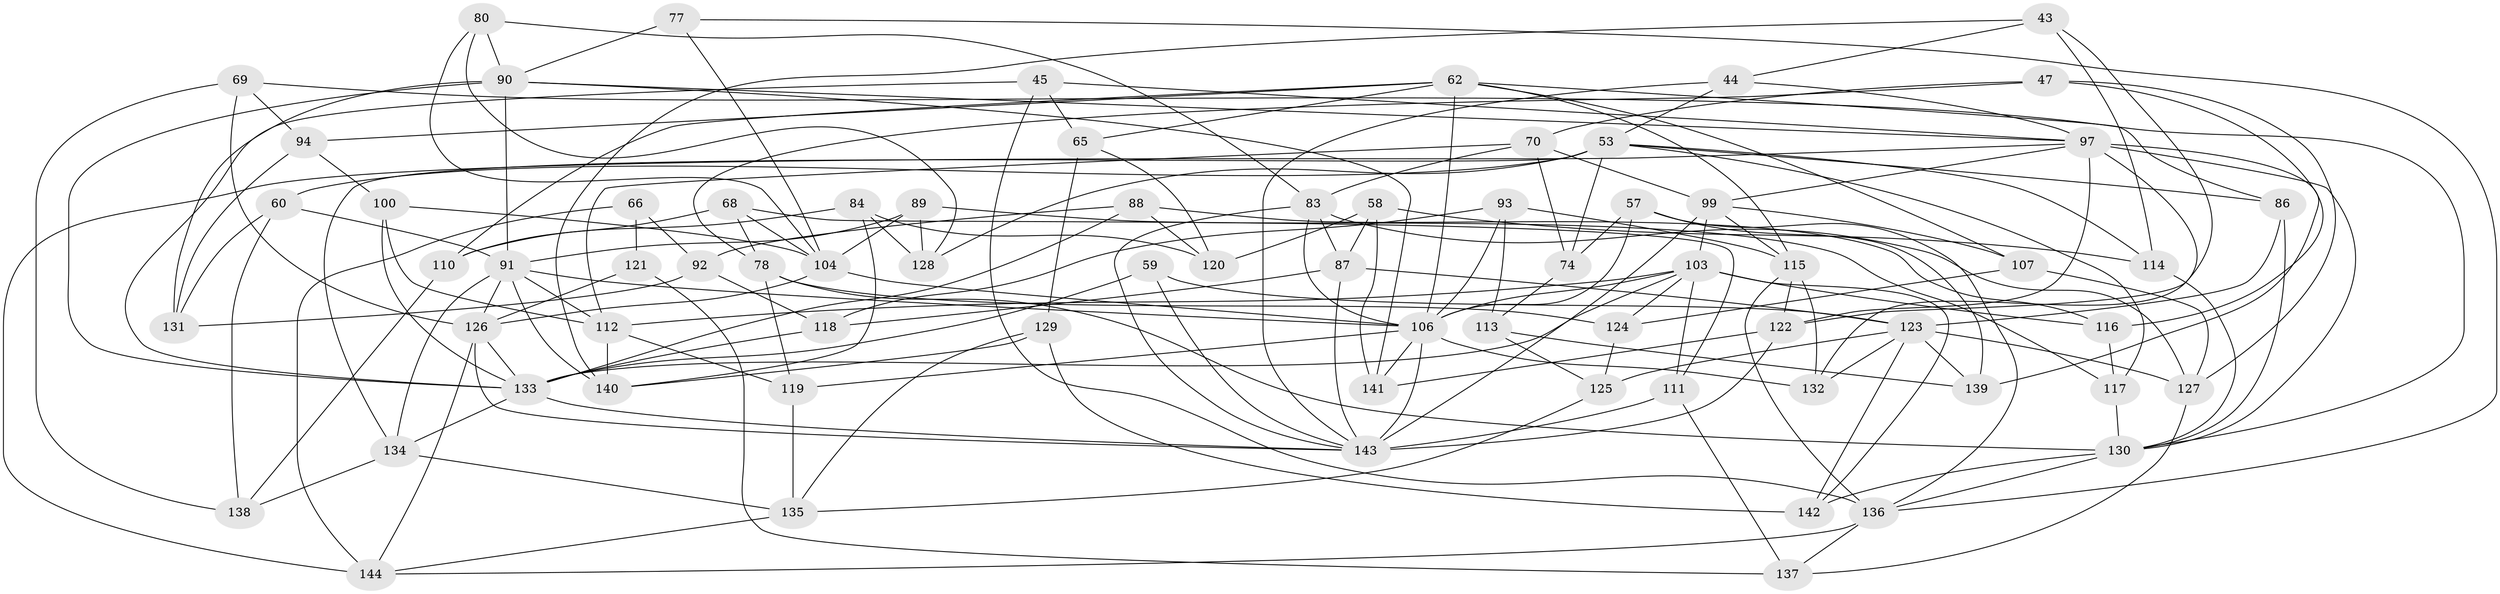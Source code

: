 // original degree distribution, {4: 1.0}
// Generated by graph-tools (version 1.1) at 2025/56/03/09/25 04:56:59]
// undirected, 72 vertices, 180 edges
graph export_dot {
graph [start="1"]
  node [color=gray90,style=filled];
  43;
  44;
  45;
  47;
  53 [super="+10+50"];
  57;
  58;
  59;
  60;
  62 [super="+14+18"];
  65;
  66;
  68;
  69;
  70 [super="+52"];
  74;
  77;
  78 [super="+28"];
  80;
  83 [super="+1+15"];
  84;
  86;
  87 [super="+23"];
  88;
  89;
  90 [super="+64"];
  91 [super="+48+81"];
  92;
  93;
  94;
  97 [super="+12+19+96"];
  99 [super="+33"];
  100;
  103 [super="+75"];
  104 [super="+24+54"];
  106 [super="+32+98"];
  107;
  110;
  111;
  112 [super="+42"];
  113;
  114;
  115 [super="+63+40"];
  116;
  117;
  118;
  119;
  120;
  121;
  122 [super="+20+56"];
  123 [super="+26+35"];
  124;
  125;
  126 [super="+41+95"];
  127 [super="+72"];
  128;
  129;
  130 [super="+38+61"];
  131;
  132;
  133 [super="+102"];
  134 [super="+67+73+109"];
  135 [super="+101"];
  136 [super="+11+108"];
  137 [super="+82"];
  138;
  139;
  140 [super="+105"];
  141;
  142;
  143 [super="+25+31+85+39+51"];
  144 [super="+29"];
  43 -- 114;
  43 -- 44;
  43 -- 122;
  43 -- 140;
  44 -- 53;
  44 -- 97;
  44 -- 143;
  45 -- 65;
  45 -- 136;
  45 -- 97;
  45 -- 133;
  47 -- 116;
  47 -- 127;
  47 -- 78;
  47 -- 70;
  53 -- 128;
  53 -- 86;
  53 -- 74;
  53 -- 117;
  53 -- 114;
  53 -- 60;
  53 -- 134;
  57 -- 136;
  57 -- 74;
  57 -- 139;
  57 -- 106;
  58 -- 120;
  58 -- 141;
  58 -- 87;
  58 -- 114;
  59 -- 143 [weight=2];
  59 -- 123;
  59 -- 133;
  60 -- 138;
  60 -- 131;
  60 -- 91;
  62 -- 110;
  62 -- 107;
  62 -- 115;
  62 -- 86;
  62 -- 65;
  62 -- 106 [weight=2];
  62 -- 94;
  65 -- 129;
  65 -- 120;
  66 -- 92;
  66 -- 144 [weight=2];
  66 -- 121;
  68 -- 111;
  68 -- 110;
  68 -- 78;
  68 -- 104;
  69 -- 94;
  69 -- 138;
  69 -- 130;
  69 -- 126;
  70 -- 112 [weight=2];
  70 -- 74;
  70 -- 99;
  70 -- 83;
  74 -- 113;
  77 -- 104;
  77 -- 136;
  77 -- 90 [weight=2];
  78 -- 119;
  78 -- 130 [weight=2];
  78 -- 124;
  80 -- 83;
  80 -- 128;
  80 -- 104;
  80 -- 90;
  83 -- 87 [weight=2];
  83 -- 127 [weight=2];
  83 -- 106;
  83 -- 143;
  84 -- 120;
  84 -- 140;
  84 -- 128;
  84 -- 110;
  86 -- 123;
  86 -- 130;
  87 -- 118;
  87 -- 143;
  87 -- 123;
  88 -- 116;
  88 -- 120;
  88 -- 92;
  88 -- 133;
  89 -- 117;
  89 -- 104;
  89 -- 128;
  89 -- 91;
  90 -- 91 [weight=3];
  90 -- 141;
  90 -- 97 [weight=2];
  90 -- 131;
  90 -- 133 [weight=2];
  91 -- 126;
  91 -- 106 [weight=4];
  91 -- 134 [weight=2];
  91 -- 112;
  91 -- 140;
  92 -- 118;
  92 -- 131;
  93 -- 113;
  93 -- 118;
  93 -- 115;
  93 -- 106;
  94 -- 131;
  94 -- 100;
  97 -- 122 [weight=3];
  97 -- 144;
  97 -- 139;
  97 -- 130 [weight=2];
  97 -- 99 [weight=2];
  97 -- 132;
  99 -- 115 [weight=2];
  99 -- 107;
  99 -- 143 [weight=3];
  99 -- 103;
  100 -- 104;
  100 -- 133;
  100 -- 112;
  103 -- 116;
  103 -- 124;
  103 -- 142;
  103 -- 111;
  103 -- 106;
  103 -- 112;
  103 -- 133;
  104 -- 106 [weight=2];
  104 -- 126;
  106 -- 132;
  106 -- 141;
  106 -- 143;
  106 -- 119;
  107 -- 124;
  107 -- 127;
  110 -- 138;
  111 -- 137;
  111 -- 143;
  112 -- 119;
  112 -- 140 [weight=2];
  113 -- 125;
  113 -- 139;
  114 -- 130;
  115 -- 122 [weight=2];
  115 -- 132;
  115 -- 136;
  116 -- 117;
  117 -- 130;
  118 -- 133;
  119 -- 135;
  121 -- 137 [weight=2];
  121 -- 126;
  122 -- 141;
  122 -- 143 [weight=3];
  123 -- 142;
  123 -- 139;
  123 -- 132;
  123 -- 127;
  123 -- 125;
  124 -- 125;
  125 -- 135;
  126 -- 144;
  126 -- 143;
  126 -- 133 [weight=2];
  127 -- 137;
  129 -- 142;
  129 -- 135;
  129 -- 140;
  130 -- 136;
  130 -- 142;
  133 -- 143 [weight=2];
  133 -- 134 [weight=4];
  134 -- 138;
  134 -- 135 [weight=2];
  135 -- 144;
  136 -- 137 [weight=2];
  136 -- 144;
}
